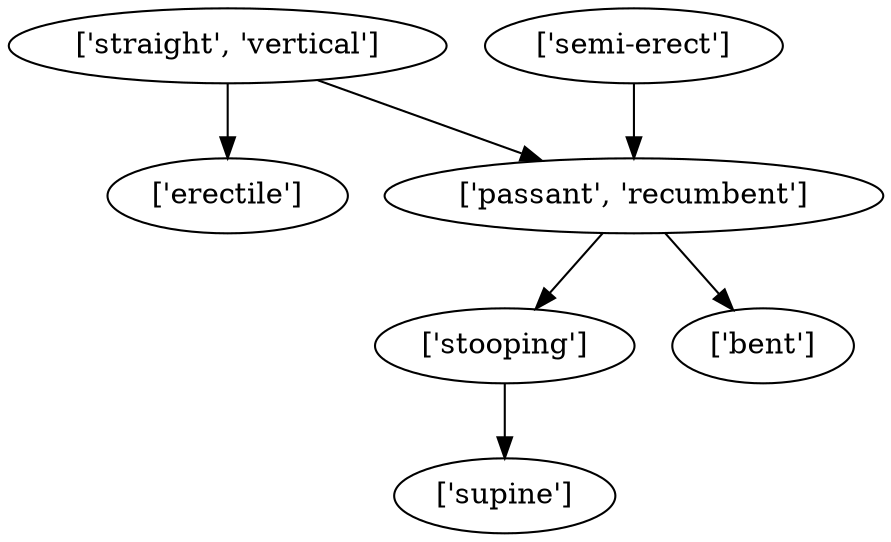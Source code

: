 strict digraph  {
	"['stooping']" -> "['supine']";
	"['straight', 'vertical']" -> "['erectile']";
	"['straight', 'vertical']" -> "['passant', 'recumbent']";
	"['passant', 'recumbent']" -> "['stooping']";
	"['passant', 'recumbent']" -> "['bent']";
	"['semi-erect']" -> "['passant', 'recumbent']";
}
